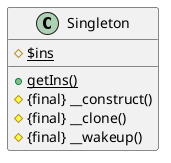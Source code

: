 @startuml

class Singleton {
    # {static} $ins
    + {static} getIns()
    # {final} __construct()
    # {final} __clone()
    # {final} __wakeup()
}

@enduml